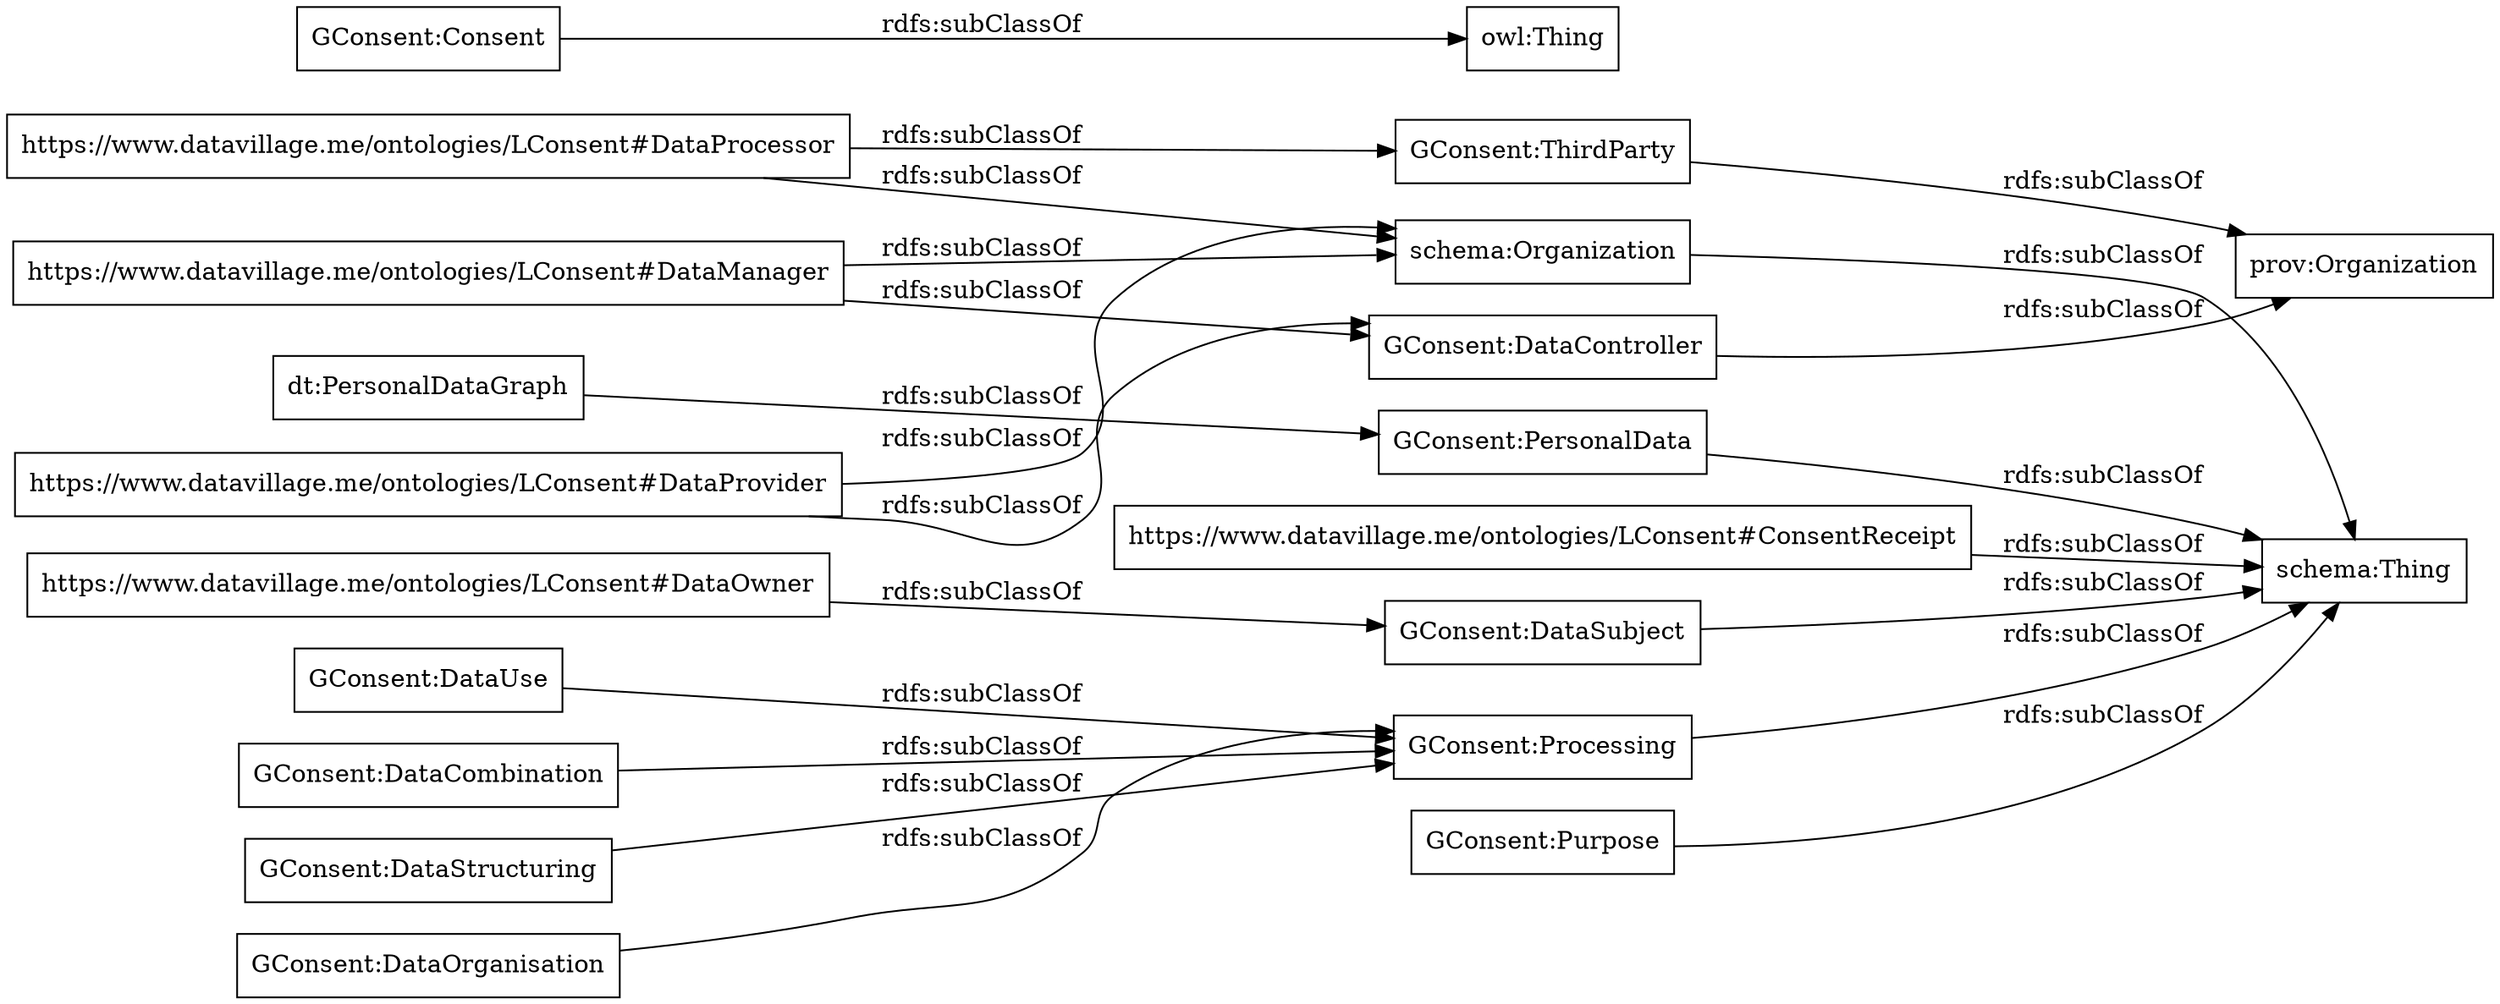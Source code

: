 digraph ar2dtool_diagram { 
rankdir=LR;
size="1000"
node [shape = rectangle, color="black"]; "GConsent:DataSubject" "GConsent:Consent" "GConsent:Processing" "GConsent:ThirdParty" "https://www.datavillage.me/ontologies/LConsent#DataManager" "schema:Organization" "https://www.datavillage.me/ontologies/LConsent#DataProcessor" "GConsent:Purpose" "https://www.datavillage.me/ontologies/LConsent#DataProvider" "GConsent:DataUse" "https://www.datavillage.me/ontologies/LConsent#DataOwner" "GConsent:DataController" "GConsent:DataCombination" "prov:Organization" "schema:Thing" "GConsent:PersonalData" "GConsent:DataStructuring" "dt:PersonalDataGraph" "GConsent:DataOrganisation" "https://www.datavillage.me/ontologies/LConsent#ConsentReceipt" ; /*classes style*/
	"https://www.datavillage.me/ontologies/LConsent#DataProvider" -> "GConsent:DataController" [ label = "rdfs:subClassOf" ];
	"https://www.datavillage.me/ontologies/LConsent#DataProvider" -> "schema:Organization" [ label = "rdfs:subClassOf" ];
	"https://www.datavillage.me/ontologies/LConsent#DataOwner" -> "GConsent:DataSubject" [ label = "rdfs:subClassOf" ];
	"GConsent:Processing" -> "schema:Thing" [ label = "rdfs:subClassOf" ];
	"GConsent:ThirdParty" -> "prov:Organization" [ label = "rdfs:subClassOf" ];
	"GConsent:DataUse" -> "GConsent:Processing" [ label = "rdfs:subClassOf" ];
	"https://www.datavillage.me/ontologies/LConsent#ConsentReceipt" -> "schema:Thing" [ label = "rdfs:subClassOf" ];
	"https://www.datavillage.me/ontologies/LConsent#DataManager" -> "GConsent:DataController" [ label = "rdfs:subClassOf" ];
	"https://www.datavillage.me/ontologies/LConsent#DataManager" -> "schema:Organization" [ label = "rdfs:subClassOf" ];
	"schema:Organization" -> "schema:Thing" [ label = "rdfs:subClassOf" ];
	"GConsent:DataCombination" -> "GConsent:Processing" [ label = "rdfs:subClassOf" ];
	"https://www.datavillage.me/ontologies/LConsent#DataProcessor" -> "GConsent:ThirdParty" [ label = "rdfs:subClassOf" ];
	"https://www.datavillage.me/ontologies/LConsent#DataProcessor" -> "schema:Organization" [ label = "rdfs:subClassOf" ];
	"GConsent:DataController" -> "prov:Organization" [ label = "rdfs:subClassOf" ];
	"dt:PersonalDataGraph" -> "GConsent:PersonalData" [ label = "rdfs:subClassOf" ];
	"GConsent:Consent" -> "owl:Thing" [ label = "rdfs:subClassOf" ];
	"GConsent:DataStructuring" -> "GConsent:Processing" [ label = "rdfs:subClassOf" ];
	"GConsent:Purpose" -> "schema:Thing" [ label = "rdfs:subClassOf" ];
	"GConsent:PersonalData" -> "schema:Thing" [ label = "rdfs:subClassOf" ];
	"GConsent:DataSubject" -> "schema:Thing" [ label = "rdfs:subClassOf" ];
	"GConsent:DataOrganisation" -> "GConsent:Processing" [ label = "rdfs:subClassOf" ];

}
